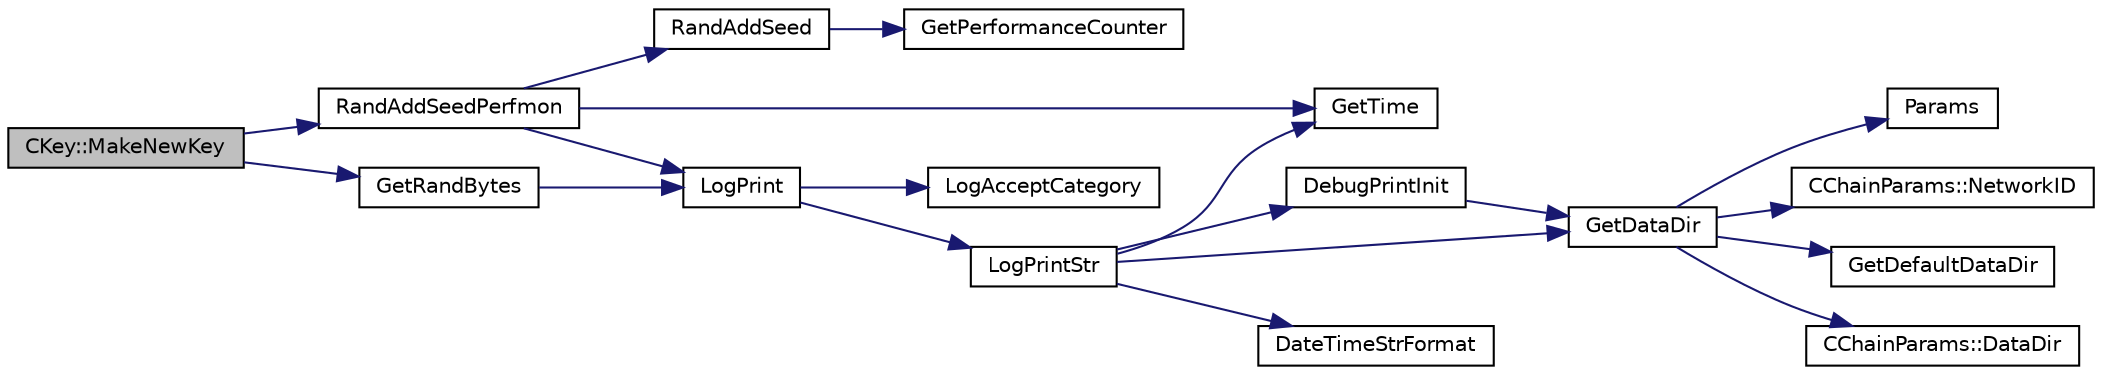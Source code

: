digraph "CKey::MakeNewKey"
{
  edge [fontname="Helvetica",fontsize="10",labelfontname="Helvetica",labelfontsize="10"];
  node [fontname="Helvetica",fontsize="10",shape=record];
  rankdir="LR";
  Node481 [label="CKey::MakeNewKey",height=0.2,width=0.4,color="black", fillcolor="grey75", style="filled", fontcolor="black"];
  Node481 -> Node482 [color="midnightblue",fontsize="10",style="solid",fontname="Helvetica"];
  Node482 [label="RandAddSeedPerfmon",height=0.2,width=0.4,color="black", fillcolor="white", style="filled",URL="$df/d2d/util_8cpp.html#a786af12a87491f8dc24351d93b9833b6"];
  Node482 -> Node483 [color="midnightblue",fontsize="10",style="solid",fontname="Helvetica"];
  Node483 [label="RandAddSeed",height=0.2,width=0.4,color="black", fillcolor="white", style="filled",URL="$df/d2d/util_8cpp.html#ab699fbdf803610a4e2060fd87787f7e0"];
  Node483 -> Node484 [color="midnightblue",fontsize="10",style="solid",fontname="Helvetica"];
  Node484 [label="GetPerformanceCounter",height=0.2,width=0.4,color="black", fillcolor="white", style="filled",URL="$d8/d3c/util_8h.html#acd4d9988b9bb3f31fddf72a34b2bc37f"];
  Node482 -> Node485 [color="midnightblue",fontsize="10",style="solid",fontname="Helvetica"];
  Node485 [label="GetTime",height=0.2,width=0.4,color="black", fillcolor="white", style="filled",URL="$df/d2d/util_8cpp.html#a46fac5fba8ba905b5f9acb364f5d8c6f"];
  Node482 -> Node486 [color="midnightblue",fontsize="10",style="solid",fontname="Helvetica"];
  Node486 [label="LogPrint",height=0.2,width=0.4,color="black", fillcolor="white", style="filled",URL="$d8/d3c/util_8h.html#aab1f837a2366f424bdc996fdf6352171"];
  Node486 -> Node487 [color="midnightblue",fontsize="10",style="solid",fontname="Helvetica"];
  Node487 [label="LogAcceptCategory",height=0.2,width=0.4,color="black", fillcolor="white", style="filled",URL="$d8/d3c/util_8h.html#a343d2a13efe00125f78d25dafb0a8d98"];
  Node486 -> Node488 [color="midnightblue",fontsize="10",style="solid",fontname="Helvetica"];
  Node488 [label="LogPrintStr",height=0.2,width=0.4,color="black", fillcolor="white", style="filled",URL="$d8/d3c/util_8h.html#afd4c3002b2797c0560adddb6af3ca1da"];
  Node488 -> Node489 [color="midnightblue",fontsize="10",style="solid",fontname="Helvetica"];
  Node489 [label="DebugPrintInit",height=0.2,width=0.4,color="black", fillcolor="white", style="filled",URL="$df/d2d/util_8cpp.html#a751ff5f21d880737811136b5e0bcea12"];
  Node489 -> Node490 [color="midnightblue",fontsize="10",style="solid",fontname="Helvetica"];
  Node490 [label="GetDataDir",height=0.2,width=0.4,color="black", fillcolor="white", style="filled",URL="$df/d2d/util_8cpp.html#ab83866a054745d4b30a3948a1b44beba"];
  Node490 -> Node491 [color="midnightblue",fontsize="10",style="solid",fontname="Helvetica"];
  Node491 [label="Params",height=0.2,width=0.4,color="black", fillcolor="white", style="filled",URL="$df/dbf/chainparams_8cpp.html#ace5c5b706d71a324a417dd2db394fd4a",tooltip="Return the currently selected parameters. "];
  Node490 -> Node492 [color="midnightblue",fontsize="10",style="solid",fontname="Helvetica"];
  Node492 [label="CChainParams::NetworkID",height=0.2,width=0.4,color="black", fillcolor="white", style="filled",URL="$d1/d4f/class_c_chain_params.html#a90dc493ec0c0325c98c3ac06eb99862b"];
  Node490 -> Node493 [color="midnightblue",fontsize="10",style="solid",fontname="Helvetica"];
  Node493 [label="GetDefaultDataDir",height=0.2,width=0.4,color="black", fillcolor="white", style="filled",URL="$df/d2d/util_8cpp.html#ab272995de020a3bcbf743be630e485c6"];
  Node490 -> Node494 [color="midnightblue",fontsize="10",style="solid",fontname="Helvetica"];
  Node494 [label="CChainParams::DataDir",height=0.2,width=0.4,color="black", fillcolor="white", style="filled",URL="$d1/d4f/class_c_chain_params.html#a959488b5d8e6fe62857940b831d73a78"];
  Node488 -> Node490 [color="midnightblue",fontsize="10",style="solid",fontname="Helvetica"];
  Node488 -> Node495 [color="midnightblue",fontsize="10",style="solid",fontname="Helvetica"];
  Node495 [label="DateTimeStrFormat",height=0.2,width=0.4,color="black", fillcolor="white", style="filled",URL="$df/d2d/util_8cpp.html#a749bc6776c8ec72d7c5e4dea56aee415"];
  Node488 -> Node485 [color="midnightblue",fontsize="10",style="solid",fontname="Helvetica"];
  Node481 -> Node496 [color="midnightblue",fontsize="10",style="solid",fontname="Helvetica"];
  Node496 [label="GetRandBytes",height=0.2,width=0.4,color="black", fillcolor="white", style="filled",URL="$df/d2d/util_8cpp.html#acf52c2aa8213c7b15e26594a2264ed8a"];
  Node496 -> Node486 [color="midnightblue",fontsize="10",style="solid",fontname="Helvetica"];
}
